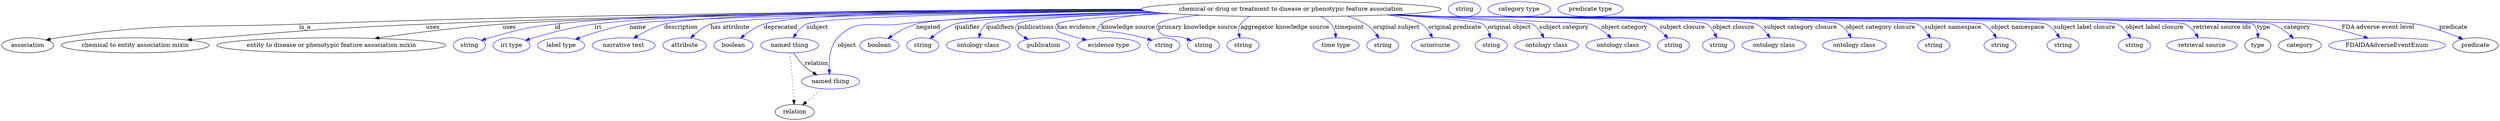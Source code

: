 digraph {
	graph [bb="0,0,5983,283"];
	node [label="\N"];
	"chemical or drug or treatment to disease or phenotypic feature association"	[height=0.5,
		label="chemical or drug or treatment to disease or phenotypic feature association",
		pos="3088.4,265",
		width=9.9838];
	association	[height=0.5,
		pos="62.394,178",
		width=1.7332];
	"chemical or drug or treatment to disease or phenotypic feature association" -> association	[label=is_a,
		lp="727.39,221.5",
		pos="e,106.71,190.75 2730.2,263.42 2265.1,261.6 1428.4,254.63 713.39,229 455.81,219.77 389.46,233.09 134.39,196 128.61,195.16 122.61,\
194.08 116.66,192.88"];
	"chemical to entity association mixin"	[height=0.5,
		pos="320.39,178",
		width=4.9287];
	"chemical or drug or treatment to disease or phenotypic feature association" -> "chemical to entity association mixin"	[label=uses,
		lp="1033.9,221.5",
		pos="e,445.34,190.81 2730.5,263.13 2317.5,260.92 1618.1,253.5 1017.4,229 790.44,219.74 733.85,213.62 507.39,196 490.62,194.69 473,193.22 \
455.57,191.71"];
	"entity to disease or phenotypic feature association mixin"	[height=0.5,
		pos="790.39,178",
		width=7.6188];
	"chemical or drug or treatment to disease or phenotypic feature association" -> "entity to disease or phenotypic feature association mixin"	[label=uses,
		lp="1216.9,221.5",
		pos="e,894.59,194.71 2734.3,261.79 2272.1,258.14 1488.1,249.15 1200.4,229 1100.1,221.98 986.77,207.66 904.69,196.13"];
	id	[color=blue,
		height=0.5,
		label=string,
		pos="1121.4,178",
		width=1.0652];
	"chemical or drug or treatment to disease or phenotypic feature association" -> id	[color=blue,
		label=id,
		lp="1333.4,221.5",
		pos="e,1150.4,189.97 2728.7,264.8 2293.9,264.36 1587.9,258.82 1326.4,229 1255.6,220.92 1238,215.28 1169.4,196 1166.3,195.13 1163.1,194.16 \
1159.9,193.14",
		style=solid];
	iri	[color=blue,
		height=0.5,
		label="iri type",
		pos="1222.4,178",
		width=1.2277];
	"chemical or drug or treatment to disease or phenotypic feature association" -> iri	[color=blue,
		label=iri,
		lp="1429.4,221.5",
		pos="e,1255.7,190.09 2728.5,264.91 2315.8,264.45 1664.7,258.75 1421.4,229 1366.6,222.31 1305.3,205.41 1265.4,193.11",
		style=solid];
	name	[color=blue,
		height=0.5,
		label="label type",
		pos="1341.4,178",
		width=1.5707];
	"chemical or drug or treatment to disease or phenotypic feature association" -> name	[color=blue,
		label=name,
		lp="1525.4,221.5",
		pos="e,1375.6,192.45 2736.4,261.31 2306.9,257.23 1623,247.86 1505.4,229 1463.7,222.32 1417.9,207.69 1385.3,195.98",
		style=solid];
	description	[color=blue,
		height=0.5,
		label="narrative text",
		pos="1491.4,178",
		width=2.0943];
	"chemical or drug or treatment to disease or phenotypic feature association" -> description	[color=blue,
		label=description,
		lp="1627.9,221.5",
		pos="e,1515,195.22 2729,264.14 2320,262.96 1694.6,256.56 1587.4,229 1564.9,223.22 1541.8,211.38 1523.9,200.68",
		style=solid];
	"has attribute"	[color=blue,
		height=0.5,
		label=attribute,
		pos="1636.4,178",
		width=1.4443];
	"chemical or drug or treatment to disease or phenotypic feature association" -> "has attribute"	[color=blue,
		label="has attribute",
		lp="1745.4,221.5",
		pos="e,1650.9,195.4 2738.6,260.78 2342.8,256.3 1746.5,246.67 1698.4,229 1683.4,223.48 1669.2,212.71 1658.3,202.58",
		style=solid];
	deprecated	[color=blue,
		height=0.5,
		label=boolean,
		pos="1753.4,178",
		width=1.2999];
	"chemical or drug or treatment to disease or phenotypic feature association" -> deprecated	[color=blue,
		label=deprecated,
		lp="1865.9,221.5",
		pos="e,1770.2,194.92 2728.8,264.49 2385.7,263.27 1909.1,256.51 1825.4,229 1808.1,223.31 1791.2,212 1778.2,201.58",
		style=solid];
	subject	[color=blue,
		height=0.5,
		label="named thing",
		pos="1887.4,178",
		width=1.9318];
	"chemical or drug or treatment to disease or phenotypic feature association" -> subject	[color=blue,
		label=subject,
		lp="1953.4,221.5",
		pos="e,1896,196.21 2739.7,260.57 2411.1,256.25 1963.6,247.08 1927.4,229 1916.7,223.68 1908,214.05 1901.4,204.65",
		style=solid];
	object	[color=blue,
		height=0.5,
		label="named thing",
		pos="1985.4,91",
		width=1.9318];
	"chemical or drug or treatment to disease or phenotypic feature association" -> object	[color=blue,
		label=object,
		lp="2024.4,178",
		pos="e,1982.9,109.26 2757.2,258 2535.4,252.76 2263.9,243.65 2150.4,229 2083.6,220.37 2048.7,245 2002.4,196 1983.2,175.7 1980.9,142.64 \
1982.1,119.25",
		style=solid];
	negated	[color=blue,
		height=0.5,
		label=boolean,
		pos="2102.4,178",
		width=1.2999];
	"chemical or drug or treatment to disease or phenotypic feature association" -> negated	[color=blue,
		label=negated,
		lp="2218.4,221.5",
		pos="e,2122.6,194.38 2751.9,258.66 2519.7,253.64 2243.3,244.51 2189.4,229 2168.5,222.98 2147.3,210.94 2131,200.18",
		style=solid];
	qualifier	[color=blue,
		height=0.5,
		label=string,
		pos="2205.4,178",
		width=1.0652];
	"chemical or drug or treatment to disease or phenotypic feature association" -> qualifier	[color=blue,
		label=qualifier,
		lp="2312.4,221.5",
		pos="e,2222.6,194.11 2758.6,257.85 2556.5,252.65 2328.2,243.65 2282.4,229 2263.7,223.01 2245.1,211.17 2230.9,200.53",
		style=solid];
	qualifiers	[color=blue,
		height=0.5,
		label="ontology class",
		pos="2338.4,178",
		width=2.1304];
	"chemical or drug or treatment to disease or phenotypic feature association" -> qualifiers	[color=blue,
		label=qualifiers,
		lp="2390.9,221.5",
		pos="e,2340.2,196.28 2770.7,256.56 2581.6,250.84 2374.9,241.73 2357.4,229 2349.9,223.59 2345.4,214.87 2342.7,206.21",
		style=solid];
	publications	[color=blue,
		height=0.5,
		label=publication,
		pos="2495.4,178",
		width=1.7332];
	"chemical or drug or treatment to disease or phenotypic feature association" -> publications	[color=blue,
		label=publications,
		lp="2476.4,221.5",
		pos="e,2458.2,192.57 2771.2,256.48 2609.9,251.04 2445,242.28 2432.4,229 2421.4,217.37 2432.9,206.12 2449,197.25",
		style=solid];
	"has evidence"	[color=blue,
		height=0.5,
		label="evidence type",
		pos="2651.4,178",
		width=2.0943];
	"chemical or drug or treatment to disease or phenotypic feature association" -> "has evidence"	[color=blue,
		label="has evidence",
		lp="2573.9,221.5",
		pos="e,2598.2,190.86 2799,254.29 2667,248.41 2537.6,239.91 2527.4,229 2522.8,224.14 2523.4,219.32 2527.4,214 2531.5,208.58 2559.7,200.4 \
2588.2,193.32",
		style=solid];
	"knowledge source"	[color=blue,
		height=0.5,
		label=string,
		pos="2783.4,178",
		width=1.0652];
	"chemical or drug or treatment to disease or phenotypic feature association" -> "knowledge source"	[color=blue,
		label="knowledge source",
		lp="2697.9,221.5",
		pos="e,2754.7,190.03 2780.9,255.65 2707,250.52 2645.7,242.26 2633.4,229 2608.1,201.74 2632.3,223.14 2735.4,196 2738.6,195.17 2741.8,194.22 \
2745.1,193.21",
		style=solid];
	"primary knowledge source"	[color=blue,
		height=0.5,
		label=string,
		pos="2878.4,178",
		width=1.0652];
	"chemical or drug or treatment to disease or phenotypic feature association" -> "primary knowledge source"	[color=blue,
		label="primary knowledge source",
		lp="2864.4,221.5",
		pos="e,2849,189.68 2870.1,250.67 2819.4,245.39 2777.7,238.31 2769.4,229 2764.9,224.04 2765.4,219.34 2769.4,214 2786.3,191.36 2803.5,204.72 \
2830.4,196 2833.3,195.05 2836.4,194.04 2839.4,193.01",
		style=solid];
	"aggregator knowledge source"	[color=blue,
		height=0.5,
		label=string,
		pos="2973.4,178",
		width=1.0652];
	"chemical or drug or treatment to disease or phenotypic feature association" -> "aggregator knowledge source"	[color=blue,
		label="aggregator knowledge source",
		lp="3073.9,221.5",
		pos="e,2965.8,195.86 2988.8,247.57 2980.5,242.77 2973.2,236.69 2967.4,229 2962.4,222.42 2962,213.91 2963.3,205.78",
		style=solid];
	timepoint	[color=blue,
		height=0.5,
		label="time type",
		pos="3196.4,178",
		width=1.5346];
	"chemical or drug or treatment to disease or phenotypic feature association" -> timepoint	[color=blue,
		label=timepoint,
		lp="3228.4,221.5",
		pos="e,3196.2,196.16 3159.6,247.36 3168.9,242.67 3177.5,236.68 3184.4,229 3190,222.72 3193.1,214.29 3194.8,206.15",
		style=solid];
	"original subject"	[color=blue,
		height=0.5,
		label=string,
		pos="3308.4,178",
		width=1.0652];
	"chemical or drug or treatment to disease or phenotypic feature association" -> "original subject"	[color=blue,
		label="original subject",
		lp="3341.4,221.5",
		pos="e,3299.1,195.53 3223.2,248.26 3238.7,243.4 3253.8,237.12 3267.4,229 3277.7,222.83 3286.6,213.06 3293.4,203.79",
		style=solid];
	"original predicate"	[color=blue,
		height=0.5,
		label=uriorcurie,
		pos="3434.4,178",
		width=1.5887];
	"chemical or drug or treatment to disease or phenotypic feature association" -> "original predicate"	[color=blue,
		label="original predicate",
		lp="3480.9,221.5",
		pos="e,3427.6,196.3 3318.9,251.14 3354.7,246.04 3385.2,238.92 3401.4,229 3410.5,223.44 3417.6,214.32 3422.8,205.39",
		style=solid];
	"original object"	[color=blue,
		height=0.5,
		label=string,
		pos="3568.4,178",
		width=1.0652];
	"chemical or drug or treatment to disease or phenotypic feature association" -> "original object"	[color=blue,
		label="original object",
		lp="3611.9,221.5",
		pos="e,3566.2,196.21 3323.8,251.37 3431.9,244.65 3538.5,236.29 3548.4,229 3555.9,223.51 3560.6,214.77 3563.5,206.12",
		style=solid];
	"subject category"	[color=blue,
		height=0.5,
		label="ontology class",
		pos="3701.4,178",
		width=2.1304];
	"chemical or drug or treatment to disease or phenotypic feature association" -> "subject category"	[color=blue,
		label="subject category",
		lp="3742.9,221.5",
		pos="e,3694.6,196.02 3331.3,251.7 3486.4,243.47 3659.7,233.37 3667.4,229 3677,223.55 3684.4,214.16 3689.9,204.98",
		style=solid];
	"object category"	[color=blue,
		height=0.5,
		label="ontology class",
		pos="3872.4,178",
		width=2.1304];
	"chemical or drug or treatment to disease or phenotypic feature association" -> "object category"	[color=blue,
		label="object category",
		lp="3887.9,221.5",
		pos="e,3856.2,195.77 3340.2,252.15 3546,242.4 3803.6,230.02 3806.4,229 3822,223.34 3836.9,212.62 3848.6,202.56",
		style=solid];
	"subject closure"	[color=blue,
		height=0.5,
		label=string,
		pos="4005.4,178",
		width=1.0652];
	"chemical or drug or treatment to disease or phenotypic feature association" -> "subject closure"	[color=blue,
		label="subject closure",
		lp="4026.9,221.5",
		pos="e,3992,195.32 3339.5,252.12 3378.9,250.34 3419.3,248.58 3457.4,247 3511.8,244.75 3896.7,248.91 3947.4,229 3961.6,223.43 3974.7,212.8 \
3984.9,202.78",
		style=solid];
	"object closure"	[color=blue,
		height=0.5,
		label=string,
		pos="4113.4,178",
		width=1.0652];
	"chemical or drug or treatment to disease or phenotypic feature association" -> "object closure"	[color=blue,
		label="object closure",
		lp="4149.4,221.5",
		pos="e,4108.7,196.05 3337,251.96 3377.2,250.18 3418.5,248.45 3457.4,247 3492.3,245.7 4055.5,247.08 4085.4,229 4094.2,223.65 4100.5,214.4 \
4104.9,205.31",
		style=solid];
	"subject category closure"	[color=blue,
		height=0.5,
		label="ontology class",
		pos="4246.4,178",
		width=2.1304];
	"chemical or drug or treatment to disease or phenotypic feature association" -> "subject category closure"	[color=blue,
		label="subject category closure",
		lp="4309.9,221.5",
		pos="e,4236.8,196.27 3335,251.89 3375.9,250.1 3417.8,248.39 3457.4,247 3498.8,245.55 4165.9,246.75 4203.4,229 4214.5,223.75 4223.8,214.13 \
4230.9,204.72",
		style=solid];
	"object category closure"	[color=blue,
		height=0.5,
		label="ontology class",
		pos="4439.4,178",
		width=2.1304];
	"chemical or drug or treatment to disease or phenotypic feature association" -> "object category closure"	[color=blue,
		label="object category closure",
		lp="4501.9,221.5",
		pos="e,4431.4,196.24 3333,251.8 3374.5,250 3417.2,248.31 3457.4,247 3509.8,245.29 4354.6,252.76 4401.4,229 4411.7,223.76 4420,214.28 \
4426.2,204.97",
		style=solid];
	"subject namespace"	[color=blue,
		height=0.5,
		label=string,
		pos="4629.4,178",
		width=1.0652];
	"chemical or drug or treatment to disease or phenotypic feature association" -> "subject namespace"	[color=blue,
		label="subject namespace",
		lp="4675.4,221.5",
		pos="e,4621.1,195.78 3332,251.74 3373.8,249.93 3416.9,248.26 3457.4,247 3488.8,246.03 4561.2,242.85 4589.4,229 4600.2,223.68 4609.1,213.86 \
4615.7,204.32",
		style=solid];
	"object namespace"	[color=blue,
		height=0.5,
		label=string,
		pos="4788.4,178",
		width=1.0652];
	"chemical or drug or treatment to disease or phenotypic feature association" -> "object namespace"	[color=blue,
		label="object namespace",
		lp="4831.4,221.5",
		pos="e,4779.8,195.8 3331,251.71 3373.1,249.9 3416.5,248.23 3457.4,247 3493.2,245.93 4715.1,244.55 4747.4,229 4758.4,223.7 4767.4,213.89 \
4774.2,204.35",
		style=solid];
	"subject label closure"	[color=blue,
		height=0.5,
		label=string,
		pos="4939.4,178",
		width=1.0652];
	"chemical or drug or treatment to disease or phenotypic feature association" -> "subject label closure"	[color=blue,
		label="subject label closure",
		lp="4991.4,221.5",
		pos="e,4931.1,195.79 3330.5,251.68 3372.8,249.86 3416.4,248.2 3457.4,247 3497.4,245.83 4863.4,246.58 4899.4,229 4910.3,223.7 4919.1,213.88 \
4925.7,204.34",
		style=solid];
	"object label closure"	[color=blue,
		height=0.5,
		label=string,
		pos="5110.4,178",
		width=1.0652];
	"chemical or drug or treatment to disease or phenotypic feature association" -> "object label closure"	[color=blue,
		label="object label closure",
		lp="5158.9,221.5",
		pos="e,5101.8,195.81 3330,251.66 3372.5,249.84 3416.2,248.18 3457.4,247 3502.2,245.72 5029,248.38 5069.4,229 5080.4,223.72 5089.4,213.9 \
5096.2,204.36",
		style=solid];
	"retrieval source ids"	[color=blue,
		height=0.5,
		label="retrieval source",
		pos="5272.4,178",
		width=2.347];
	"chemical or drug or treatment to disease or phenotypic feature association" -> "retrieval source ids"	[color=blue,
		label="retrieval source ids",
		lp="5320.9,221.5",
		pos="e,5263.8,196.3 3329.5,251.64 3372.1,249.82 3416,248.16 3457.4,247 3506.7,245.62 5188.1,250.58 5232.4,229 5243.1,223.78 5251.9,214.17 \
5258.4,204.76",
		style=solid];
	type	[height=0.5,
		pos="5406.4,178",
		width=0.86659];
	"chemical or drug or treatment to disease or phenotypic feature association" -> type	[color=blue,
		label=type,
		lp="5420.4,221.5",
		pos="e,5407.2,196.19 3329.5,251.61 3372.1,249.79 3416,248.14 3457.4,247 3484.3,246.26 5373.3,245.75 5394.4,229 5401.2,223.55 5404.6,214.93 \
5406.2,206.37",
		style=solid];
	category	[height=0.5,
		pos="5507.4,178",
		width=1.4263];
	"chemical or drug or treatment to disease or phenotypic feature association" -> category	[color=blue,
		label=category,
		lp="5500.9,221.5",
		pos="e,5491.8,195.26 3329,251.63 3371.8,249.8 3415.9,248.14 3457.4,247 3512.5,245.48 5388.2,246.59 5440.4,229 5456.6,223.54 5472.1,212.51 \
5484.1,202.2",
		style=solid];
	"FDA adverse event level"	[color=blue,
		height=0.5,
		label=FDAIDAAdverseEventEnum,
		pos="5716.4,178",
		width=3.8816];
	"chemical or drug or treatment to disease or phenotypic feature association" -> "FDA adverse event level"	[color=blue,
		label="FDA adverse event level",
		lp="5694.9,221.5",
		pos="e,5671.2,195.11 3329,251.61 3371.8,249.78 3415.9,248.14 3457.4,247 3572.9,243.84 5422,245.1 5536.4,229 5579.3,222.97 5626.3,209.64 \
5661.6,198.26",
		style=solid];
	predicate	[height=0.5,
		pos="5928.4,178",
		width=1.5165];
	"chemical or drug or treatment to disease or phenotypic feature association" -> predicate	[color=blue,
		label=predicate,
		lp="5875.4,221.5",
		pos="e,5897.9,193.07 3328.5,251.6 3371.4,249.77 3415.7,248.12 3457.4,247 3586.7,243.52 5658.9,251.29 5786.4,229 5822,222.78 5860.5,208.7 \
5888.5,197.06",
		style=solid];
	subject -> object	[label=relation,
		lp="1951.4,134.5",
		pos="e,1952.7,107 1897.1,159.8 1903.6,149.42 1912.9,136.42 1923.4,127 1929.5,121.55 1936.6,116.58 1943.7,112.21"];
	relation	[height=0.5,
		pos="1899.4,18",
		width=1.2999];
	subject -> relation	[pos="e,1898.1,36.188 1888.7,159.79 1890.8,132.48 1894.8,78.994 1897.3,46.38",
		style=dotted];
	object -> relation	[pos="e,1918.3,34.647 1965.4,73.533 1953.8,63.922 1939,51.669 1926.3,41.213",
		style=dotted];
	association_type	[color=blue,
		height=0.5,
		label=string,
		pos="3504.4,265",
		width=1.0652];
	association_category	[color=blue,
		height=0.5,
		label="category type",
		pos="3635.4,265",
		width=2.0762];
	"chemical or drug or treatment to disease or phenotypic feature association_predicate"	[color=blue,
		height=0.5,
		label="predicate type",
		pos="3806.4,265",
		width=2.1665];
}
